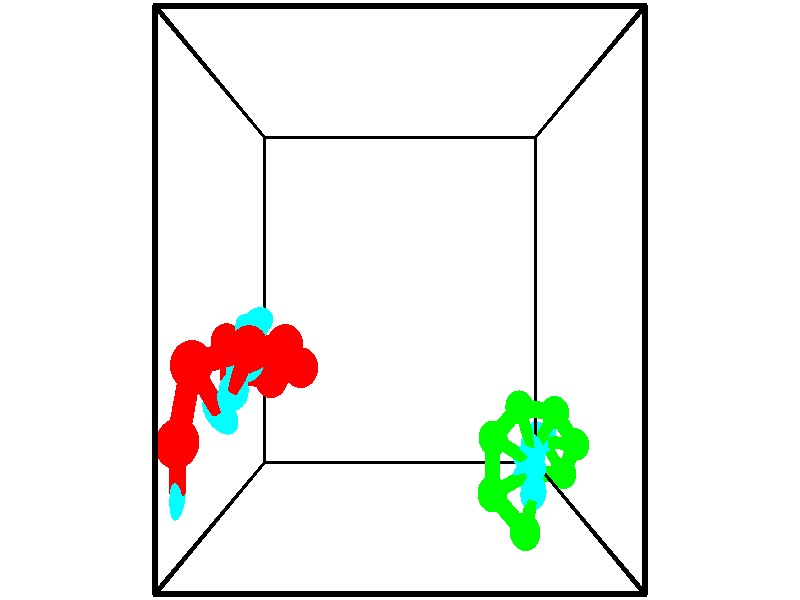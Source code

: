// switches for output
#declare DRAW_BASES = 1; // possible values are 0, 1; only relevant for DNA ribbons
#declare DRAW_BASES_TYPE = 3; // possible values are 1, 2, 3; only relevant for DNA ribbons
#declare DRAW_FOG = 0; // set to 1 to enable fog

#include "colors.inc"

#include "transforms.inc"
background { rgb <1, 1, 1>}

#default {
   normal{
       ripples 0.25
       frequency 0.20
       turbulence 0.2
       lambda 5
   }
	finish {
		phong 0.1
		phong_size 40.
	}
}

// original window dimensions: 1024x640


// camera settings

camera {
	sky <-0, 1, 0>
	up <-0, 1, 0>
	right 1.6 * <1, 0, 0>
	location <2.5, 2.5, 11.1562>
	look_at <2.5, 2.5, 2.5>
	direction <0, 0, -8.6562>
	angle 67.0682
}


# declare cpy_camera_pos = <2.5, 2.5, 11.1562>;
# if (DRAW_FOG = 1)
fog {
	fog_type 2
	up vnormalize(cpy_camera_pos)
	color rgbt<1,1,1,0.3>
	distance 1e-5
	fog_alt 3e-3
	fog_offset 4
}
# end


// LIGHTS

# declare lum = 6;
global_settings {
	ambient_light rgb lum * <0.05, 0.05, 0.05>
	max_trace_level 15
}# declare cpy_direct_light_amount = 0.25;
light_source
{	1000 * <-1, -1, 1>,
	rgb lum * cpy_direct_light_amount
	parallel
}

light_source
{	1000 * <1, 1, -1>,
	rgb lum * cpy_direct_light_amount
	parallel
}

// strand 0

// nucleotide -1

// particle -1
sphere {
	<-0.451715, 1.920248, 0.901342> 0.250000
	pigment { color rgbt <1,0,0,0> }
	no_shadow
}
cylinder {
	<-0.114067, 2.078300, 1.046303>,  <0.088521, 2.173132, 1.133279>, 0.100000
	pigment { color rgbt <1,0,0,0> }
	no_shadow
}
cylinder {
	<-0.114067, 2.078300, 1.046303>,  <-0.451715, 1.920248, 0.901342>, 0.100000
	pigment { color rgbt <1,0,0,0> }
	no_shadow
}

// particle -1
sphere {
	<-0.114067, 2.078300, 1.046303> 0.100000
	pigment { color rgbt <1,0,0,0> }
	no_shadow
}
sphere {
	0, 1
	scale<0.080000,0.200000,0.300000>
	matrix <-0.199207, -0.396402, 0.896204,
		0.497775, -0.828696, -0.255898,
		0.844119, 0.395132, 0.362401,
		0.139169, 2.196840, 1.155023>
	pigment { color rgbt <0,1,1,0> }
	no_shadow
}
cylinder {
	<-0.170666, 1.494945, 1.349575>,  <-0.451715, 1.920248, 0.901342>, 0.130000
	pigment { color rgbt <1,0,0,0> }
	no_shadow
}

// nucleotide -1

// particle -1
sphere {
	<-0.170666, 1.494945, 1.349575> 0.250000
	pigment { color rgbt <1,0,0,0> }
	no_shadow
}
cylinder {
	<0.025425, 1.825848, 1.459353>,  <0.143080, 2.024390, 1.525221>, 0.100000
	pigment { color rgbt <1,0,0,0> }
	no_shadow
}
cylinder {
	<0.025425, 1.825848, 1.459353>,  <-0.170666, 1.494945, 1.349575>, 0.100000
	pigment { color rgbt <1,0,0,0> }
	no_shadow
}

// particle -1
sphere {
	<0.025425, 1.825848, 1.459353> 0.100000
	pigment { color rgbt <1,0,0,0> }
	no_shadow
}
sphere {
	0, 1
	scale<0.080000,0.200000,0.300000>
	matrix <0.088708, -0.360600, 0.928493,
		0.867068, -0.430828, -0.250160,
		0.490228, 0.827257, 0.274447,
		0.172494, 2.074025, 1.541688>
	pigment { color rgbt <0,1,1,0> }
	no_shadow
}
cylinder {
	<0.481176, 1.468594, 1.675982>,  <-0.170666, 1.494945, 1.349575>, 0.130000
	pigment { color rgbt <1,0,0,0> }
	no_shadow
}

// nucleotide -1

// particle -1
sphere {
	<0.481176, 1.468594, 1.675982> 0.250000
	pigment { color rgbt <1,0,0,0> }
	no_shadow
}
cylinder {
	<0.330513, 1.804310, 1.832811>,  <0.240115, 2.005739, 1.926909>, 0.100000
	pigment { color rgbt <1,0,0,0> }
	no_shadow
}
cylinder {
	<0.330513, 1.804310, 1.832811>,  <0.481176, 1.468594, 1.675982>, 0.100000
	pigment { color rgbt <1,0,0,0> }
	no_shadow
}

// particle -1
sphere {
	<0.330513, 1.804310, 1.832811> 0.100000
	pigment { color rgbt <1,0,0,0> }
	no_shadow
}
sphere {
	0, 1
	scale<0.080000,0.200000,0.300000>
	matrix <0.088018, -0.388905, 0.917064,
		0.922161, 0.379929, 0.072611,
		-0.376658, 0.839290, 0.392074,
		0.217516, 2.056097, 1.950433>
	pigment { color rgbt <0,1,1,0> }
	no_shadow
}
cylinder {
	<1.032025, 1.662627, 2.201556>,  <0.481176, 1.468594, 1.675982>, 0.130000
	pigment { color rgbt <1,0,0,0> }
	no_shadow
}

// nucleotide -1

// particle -1
sphere {
	<1.032025, 1.662627, 2.201556> 0.250000
	pigment { color rgbt <1,0,0,0> }
	no_shadow
}
cylinder {
	<0.653690, 1.780422, 2.256210>,  <0.426689, 1.851099, 2.289003>, 0.100000
	pigment { color rgbt <1,0,0,0> }
	no_shadow
}
cylinder {
	<0.653690, 1.780422, 2.256210>,  <1.032025, 1.662627, 2.201556>, 0.100000
	pigment { color rgbt <1,0,0,0> }
	no_shadow
}

// particle -1
sphere {
	<0.653690, 1.780422, 2.256210> 0.100000
	pigment { color rgbt <1,0,0,0> }
	no_shadow
}
sphere {
	0, 1
	scale<0.080000,0.200000,0.300000>
	matrix <-0.063183, -0.579819, 0.812292,
		0.318434, 0.759663, 0.567021,
		-0.945837, 0.294488, 0.136636,
		0.369939, 1.868769, 2.297201>
	pigment { color rgbt <0,1,1,0> }
	no_shadow
}
cylinder {
	<0.918677, 1.973505, 2.856556>,  <1.032025, 1.662627, 2.201556>, 0.130000
	pigment { color rgbt <1,0,0,0> }
	no_shadow
}

// nucleotide -1

// particle -1
sphere {
	<0.918677, 1.973505, 2.856556> 0.250000
	pigment { color rgbt <1,0,0,0> }
	no_shadow
}
cylinder {
	<0.570423, 1.819794, 2.733705>,  <0.361471, 1.727567, 2.659994>, 0.100000
	pigment { color rgbt <1,0,0,0> }
	no_shadow
}
cylinder {
	<0.570423, 1.819794, 2.733705>,  <0.918677, 1.973505, 2.856556>, 0.100000
	pigment { color rgbt <1,0,0,0> }
	no_shadow
}

// particle -1
sphere {
	<0.570423, 1.819794, 2.733705> 0.100000
	pigment { color rgbt <1,0,0,0> }
	no_shadow
}
sphere {
	0, 1
	scale<0.080000,0.200000,0.300000>
	matrix <-0.094001, -0.482867, 0.870634,
		-0.482867, 0.786874, 0.384278,
		-0.870634, -0.384278, -0.307128,
		0.309233, 1.704510, 2.641567>
	pigment { color rgbt <0,1,1,0> }
	no_shadow
}
cylinder {
	<0.552044, 1.979677, 3.382439>,  <0.918677, 1.973505, 2.856556>, 0.130000
	pigment { color rgbt <1,0,0,0> }
	no_shadow
}

// nucleotide -1

// particle -1
sphere {
	<0.552044, 1.979677, 3.382439> 0.250000
	pigment { color rgbt <1,0,0,0> }
	no_shadow
}
cylinder {
	<0.380638, 1.688263, 3.168669>,  <0.277795, 1.513415, 3.040406>, 0.100000
	pigment { color rgbt <1,0,0,0> }
	no_shadow
}
cylinder {
	<0.380638, 1.688263, 3.168669>,  <0.552044, 1.979677, 3.382439>, 0.100000
	pigment { color rgbt <1,0,0,0> }
	no_shadow
}

// particle -1
sphere {
	<0.380638, 1.688263, 3.168669> 0.100000
	pigment { color rgbt <1,0,0,0> }
	no_shadow
}
sphere {
	0, 1
	scale<0.080000,0.200000,0.300000>
	matrix <-0.162833, -0.519531, 0.838792,
		-0.888741, 0.446457, 0.103997,
		-0.428515, -0.728535, -0.534427,
		0.252084, 1.469702, 3.008341>
	pigment { color rgbt <0,1,1,0> }
	no_shadow
}
cylinder {
	<-0.065200, 1.838443, 3.725156>,  <0.552044, 1.979677, 3.382439>, 0.130000
	pigment { color rgbt <1,0,0,0> }
	no_shadow
}

// nucleotide -1

// particle -1
sphere {
	<-0.065200, 1.838443, 3.725156> 0.250000
	pigment { color rgbt <1,0,0,0> }
	no_shadow
}
cylinder {
	<0.080395, 1.520226, 3.531404>,  <0.167751, 1.329295, 3.415153>, 0.100000
	pigment { color rgbt <1,0,0,0> }
	no_shadow
}
cylinder {
	<0.080395, 1.520226, 3.531404>,  <-0.065200, 1.838443, 3.725156>, 0.100000
	pigment { color rgbt <1,0,0,0> }
	no_shadow
}

// particle -1
sphere {
	<0.080395, 1.520226, 3.531404> 0.100000
	pigment { color rgbt <1,0,0,0> }
	no_shadow
}
sphere {
	0, 1
	scale<0.080000,0.200000,0.300000>
	matrix <-0.023323, -0.527674, 0.849126,
		-0.931112, -0.297773, -0.210620,
		0.363986, -0.795545, -0.484379,
		0.189591, 1.281562, 3.386090>
	pigment { color rgbt <0,1,1,0> }
	no_shadow
}
cylinder {
	<-0.174898, 1.065202, 3.904286>,  <-0.065200, 1.838443, 3.725156>, 0.130000
	pigment { color rgbt <1,0,0,0> }
	no_shadow
}

// nucleotide -1

// particle -1
sphere {
	<-0.174898, 1.065202, 3.904286> 0.250000
	pigment { color rgbt <1,0,0,0> }
	no_shadow
}
cylinder {
	<-0.240078, 0.717167, 3.718214>,  <-0.279186, 0.508346, 3.606570>, 0.100000
	pigment { color rgbt <1,0,0,0> }
	no_shadow
}
cylinder {
	<-0.240078, 0.717167, 3.718214>,  <-0.174898, 1.065202, 3.904286>, 0.100000
	pigment { color rgbt <1,0,0,0> }
	no_shadow
}

// particle -1
sphere {
	<-0.240078, 0.717167, 3.718214> 0.100000
	pigment { color rgbt <1,0,0,0> }
	no_shadow
}
sphere {
	0, 1
	scale<0.080000,0.200000,0.300000>
	matrix <0.986581, -0.148597, -0.067653,
		-0.010260, -0.469962, 0.882627,
		-0.162950, -0.870089, -0.465180,
		-0.288963, 0.456140, 3.578660>
	pigment { color rgbt <0,1,1,0> }
	no_shadow
}
// strand 1

// nucleotide -1

// particle -1
sphere {
	<5.240279, -0.478350, -1.209216> 0.250000
	pigment { color rgbt <0,1,0,0> }
	no_shadow
}
cylinder {
	<5.380650, -0.104305, -1.189545>,  <5.464872, 0.120121, -1.177742>, 0.100000
	pigment { color rgbt <0,1,0,0> }
	no_shadow
}
cylinder {
	<5.380650, -0.104305, -1.189545>,  <5.240279, -0.478350, -1.209216>, 0.100000
	pigment { color rgbt <0,1,0,0> }
	no_shadow
}

// particle -1
sphere {
	<5.380650, -0.104305, -1.189545> 0.100000
	pigment { color rgbt <0,1,0,0> }
	no_shadow
}
sphere {
	0, 1
	scale<0.080000,0.200000,0.300000>
	matrix <-0.644030, 0.202900, 0.737602,
		0.679762, -0.290515, 0.673442,
		0.350926, 0.935111, 0.049177,
		5.485928, 0.176228, -1.174791>
	pigment { color rgbt <0,1,1,0> }
	no_shadow
}
cylinder {
	<5.700969, -0.335707, -0.697593>,  <5.240279, -0.478350, -1.209216>, 0.130000
	pigment { color rgbt <0,1,0,0> }
	no_shadow
}

// nucleotide -1

// particle -1
sphere {
	<5.700969, -0.335707, -0.697593> 0.250000
	pigment { color rgbt <0,1,0,0> }
	no_shadow
}
cylinder {
	<5.477299, -0.016808, -0.788559>,  <5.343096, 0.174532, -0.843139>, 0.100000
	pigment { color rgbt <0,1,0,0> }
	no_shadow
}
cylinder {
	<5.477299, -0.016808, -0.788559>,  <5.700969, -0.335707, -0.697593>, 0.100000
	pigment { color rgbt <0,1,0,0> }
	no_shadow
}

// particle -1
sphere {
	<5.477299, -0.016808, -0.788559> 0.100000
	pigment { color rgbt <0,1,0,0> }
	no_shadow
}
sphere {
	0, 1
	scale<0.080000,0.200000,0.300000>
	matrix <-0.522153, -0.125606, 0.843552,
		0.643955, 0.590440, 0.486522,
		-0.559176, 0.797248, -0.227416,
		5.309546, 0.222367, -0.856784>
	pigment { color rgbt <0,1,1,0> }
	no_shadow
}
cylinder {
	<5.815045, 0.226162, -0.258543>,  <5.700969, -0.335707, -0.697593>, 0.130000
	pigment { color rgbt <0,1,0,0> }
	no_shadow
}

// nucleotide -1

// particle -1
sphere {
	<5.815045, 0.226162, -0.258543> 0.250000
	pigment { color rgbt <0,1,0,0> }
	no_shadow
}
cylinder {
	<5.449703, 0.221088, -0.421329>,  <5.230498, 0.218045, -0.519001>, 0.100000
	pigment { color rgbt <0,1,0,0> }
	no_shadow
}
cylinder {
	<5.449703, 0.221088, -0.421329>,  <5.815045, 0.226162, -0.258543>, 0.100000
	pigment { color rgbt <0,1,0,0> }
	no_shadow
}

// particle -1
sphere {
	<5.449703, 0.221088, -0.421329> 0.100000
	pigment { color rgbt <0,1,0,0> }
	no_shadow
}
sphere {
	0, 1
	scale<0.080000,0.200000,0.300000>
	matrix <-0.402879, -0.116464, 0.907813,
		-0.058911, 0.993114, 0.101264,
		-0.913356, -0.012683, -0.406965,
		5.175696, 0.217284, -0.543419>
	pigment { color rgbt <0,1,1,0> }
	no_shadow
}
cylinder {
	<5.354014, 0.776682, 0.049085>,  <5.815045, 0.226162, -0.258543>, 0.130000
	pigment { color rgbt <0,1,0,0> }
	no_shadow
}

// nucleotide -1

// particle -1
sphere {
	<5.354014, 0.776682, 0.049085> 0.250000
	pigment { color rgbt <0,1,0,0> }
	no_shadow
}
cylinder {
	<5.167618, 0.435673, -0.045619>,  <5.055780, 0.231067, -0.102441>, 0.100000
	pigment { color rgbt <0,1,0,0> }
	no_shadow
}
cylinder {
	<5.167618, 0.435673, -0.045619>,  <5.354014, 0.776682, 0.049085>, 0.100000
	pigment { color rgbt <0,1,0,0> }
	no_shadow
}

// particle -1
sphere {
	<5.167618, 0.435673, -0.045619> 0.100000
	pigment { color rgbt <0,1,0,0> }
	no_shadow
}
sphere {
	0, 1
	scale<0.080000,0.200000,0.300000>
	matrix <-0.294686, -0.102769, 0.950052,
		-0.834273, 0.512486, -0.203337,
		-0.465991, -0.852524, -0.236760,
		5.027821, 0.179916, -0.116647>
	pigment { color rgbt <0,1,1,0> }
	no_shadow
}
cylinder {
	<4.662680, 0.882119, 0.223344>,  <5.354014, 0.776682, 0.049085>, 0.130000
	pigment { color rgbt <0,1,0,0> }
	no_shadow
}

// nucleotide -1

// particle -1
sphere {
	<4.662680, 0.882119, 0.223344> 0.250000
	pigment { color rgbt <0,1,0,0> }
	no_shadow
}
cylinder {
	<4.793766, 0.505287, 0.251882>,  <4.872418, 0.279188, 0.269004>, 0.100000
	pigment { color rgbt <0,1,0,0> }
	no_shadow
}
cylinder {
	<4.793766, 0.505287, 0.251882>,  <4.662680, 0.882119, 0.223344>, 0.100000
	pigment { color rgbt <0,1,0,0> }
	no_shadow
}

// particle -1
sphere {
	<4.793766, 0.505287, 0.251882> 0.100000
	pigment { color rgbt <0,1,0,0> }
	no_shadow
}
sphere {
	0, 1
	scale<0.080000,0.200000,0.300000>
	matrix <-0.314278, -0.037490, 0.948591,
		-0.890972, -0.333290, -0.308361,
		0.327716, -0.942079, 0.071343,
		4.892081, 0.222664, 0.273284>
	pigment { color rgbt <0,1,1,0> }
	no_shadow
}
cylinder {
	<4.124657, 0.489796, 0.618326>,  <4.662680, 0.882119, 0.223344>, 0.130000
	pigment { color rgbt <0,1,0,0> }
	no_shadow
}

// nucleotide -1

// particle -1
sphere {
	<4.124657, 0.489796, 0.618326> 0.250000
	pigment { color rgbt <0,1,0,0> }
	no_shadow
}
cylinder {
	<4.479540, 0.305275, 0.621561>,  <4.692470, 0.194563, 0.623502>, 0.100000
	pigment { color rgbt <0,1,0,0> }
	no_shadow
}
cylinder {
	<4.479540, 0.305275, 0.621561>,  <4.124657, 0.489796, 0.618326>, 0.100000
	pigment { color rgbt <0,1,0,0> }
	no_shadow
}

// particle -1
sphere {
	<4.479540, 0.305275, 0.621561> 0.100000
	pigment { color rgbt <0,1,0,0> }
	no_shadow
}
sphere {
	0, 1
	scale<0.080000,0.200000,0.300000>
	matrix <-0.143950, -0.260116, 0.954787,
		-0.438342, -0.848257, -0.297181,
		0.887206, -0.461302, 0.008087,
		4.745702, 0.166884, 0.623987>
	pigment { color rgbt <0,1,1,0> }
	no_shadow
}
cylinder {
	<4.069719, -0.249296, 0.896320>,  <4.124657, 0.489796, 0.618326>, 0.130000
	pigment { color rgbt <0,1,0,0> }
	no_shadow
}

// nucleotide -1

// particle -1
sphere {
	<4.069719, -0.249296, 0.896320> 0.250000
	pigment { color rgbt <0,1,0,0> }
	no_shadow
}
cylinder {
	<4.409391, -0.055962, 0.981436>,  <4.613194, 0.060039, 1.032505>, 0.100000
	pigment { color rgbt <0,1,0,0> }
	no_shadow
}
cylinder {
	<4.409391, -0.055962, 0.981436>,  <4.069719, -0.249296, 0.896320>, 0.100000
	pigment { color rgbt <0,1,0,0> }
	no_shadow
}

// particle -1
sphere {
	<4.409391, -0.055962, 0.981436> 0.100000
	pigment { color rgbt <0,1,0,0> }
	no_shadow
}
sphere {
	0, 1
	scale<0.080000,0.200000,0.300000>
	matrix <-0.115659, -0.222935, 0.967948,
		0.515283, -0.846573, -0.133409,
		0.849180, 0.483337, 0.212789,
		4.664145, 0.089039, 1.045272>
	pigment { color rgbt <0,1,1,0> }
	no_shadow
}
cylinder {
	<4.567732, -0.699102, 1.161333>,  <4.069719, -0.249296, 0.896320>, 0.130000
	pigment { color rgbt <0,1,0,0> }
	no_shadow
}

// nucleotide -1

// particle -1
sphere {
	<4.567732, -0.699102, 1.161333> 0.250000
	pigment { color rgbt <0,1,0,0> }
	no_shadow
}
cylinder {
	<4.607294, -0.346455, 1.345927>,  <4.631031, -0.134866, 1.456684>, 0.100000
	pigment { color rgbt <0,1,0,0> }
	no_shadow
}
cylinder {
	<4.607294, -0.346455, 1.345927>,  <4.567732, -0.699102, 1.161333>, 0.100000
	pigment { color rgbt <0,1,0,0> }
	no_shadow
}

// particle -1
sphere {
	<4.607294, -0.346455, 1.345927> 0.100000
	pigment { color rgbt <0,1,0,0> }
	no_shadow
}
sphere {
	0, 1
	scale<0.080000,0.200000,0.300000>
	matrix <-0.212117, -0.434422, 0.875376,
		0.972226, -0.184468, 0.144040,
		0.098904, 0.881617, 0.461486,
		4.636965, -0.081969, 1.484373>
	pigment { color rgbt <0,1,1,0> }
	no_shadow
}
// box output
cylinder {
	<0.000000, 0.000000, 0.000000>,  <5.000000, 0.000000, 0.000000>, 0.025000
	pigment { color rgbt <0,0,0,0> }
	no_shadow
}
cylinder {
	<0.000000, 0.000000, 0.000000>,  <0.000000, 5.000000, 0.000000>, 0.025000
	pigment { color rgbt <0,0,0,0> }
	no_shadow
}
cylinder {
	<0.000000, 0.000000, 0.000000>,  <0.000000, 0.000000, 5.000000>, 0.025000
	pigment { color rgbt <0,0,0,0> }
	no_shadow
}
cylinder {
	<5.000000, 5.000000, 5.000000>,  <0.000000, 5.000000, 5.000000>, 0.025000
	pigment { color rgbt <0,0,0,0> }
	no_shadow
}
cylinder {
	<5.000000, 5.000000, 5.000000>,  <5.000000, 0.000000, 5.000000>, 0.025000
	pigment { color rgbt <0,0,0,0> }
	no_shadow
}
cylinder {
	<5.000000, 5.000000, 5.000000>,  <5.000000, 5.000000, 0.000000>, 0.025000
	pigment { color rgbt <0,0,0,0> }
	no_shadow
}
cylinder {
	<0.000000, 0.000000, 5.000000>,  <0.000000, 5.000000, 5.000000>, 0.025000
	pigment { color rgbt <0,0,0,0> }
	no_shadow
}
cylinder {
	<0.000000, 0.000000, 5.000000>,  <5.000000, 0.000000, 5.000000>, 0.025000
	pigment { color rgbt <0,0,0,0> }
	no_shadow
}
cylinder {
	<5.000000, 5.000000, 0.000000>,  <0.000000, 5.000000, 0.000000>, 0.025000
	pigment { color rgbt <0,0,0,0> }
	no_shadow
}
cylinder {
	<5.000000, 5.000000, 0.000000>,  <5.000000, 0.000000, 0.000000>, 0.025000
	pigment { color rgbt <0,0,0,0> }
	no_shadow
}
cylinder {
	<5.000000, 0.000000, 5.000000>,  <5.000000, 0.000000, 0.000000>, 0.025000
	pigment { color rgbt <0,0,0,0> }
	no_shadow
}
cylinder {
	<0.000000, 5.000000, 0.000000>,  <0.000000, 5.000000, 5.000000>, 0.025000
	pigment { color rgbt <0,0,0,0> }
	no_shadow
}
// end of box output
